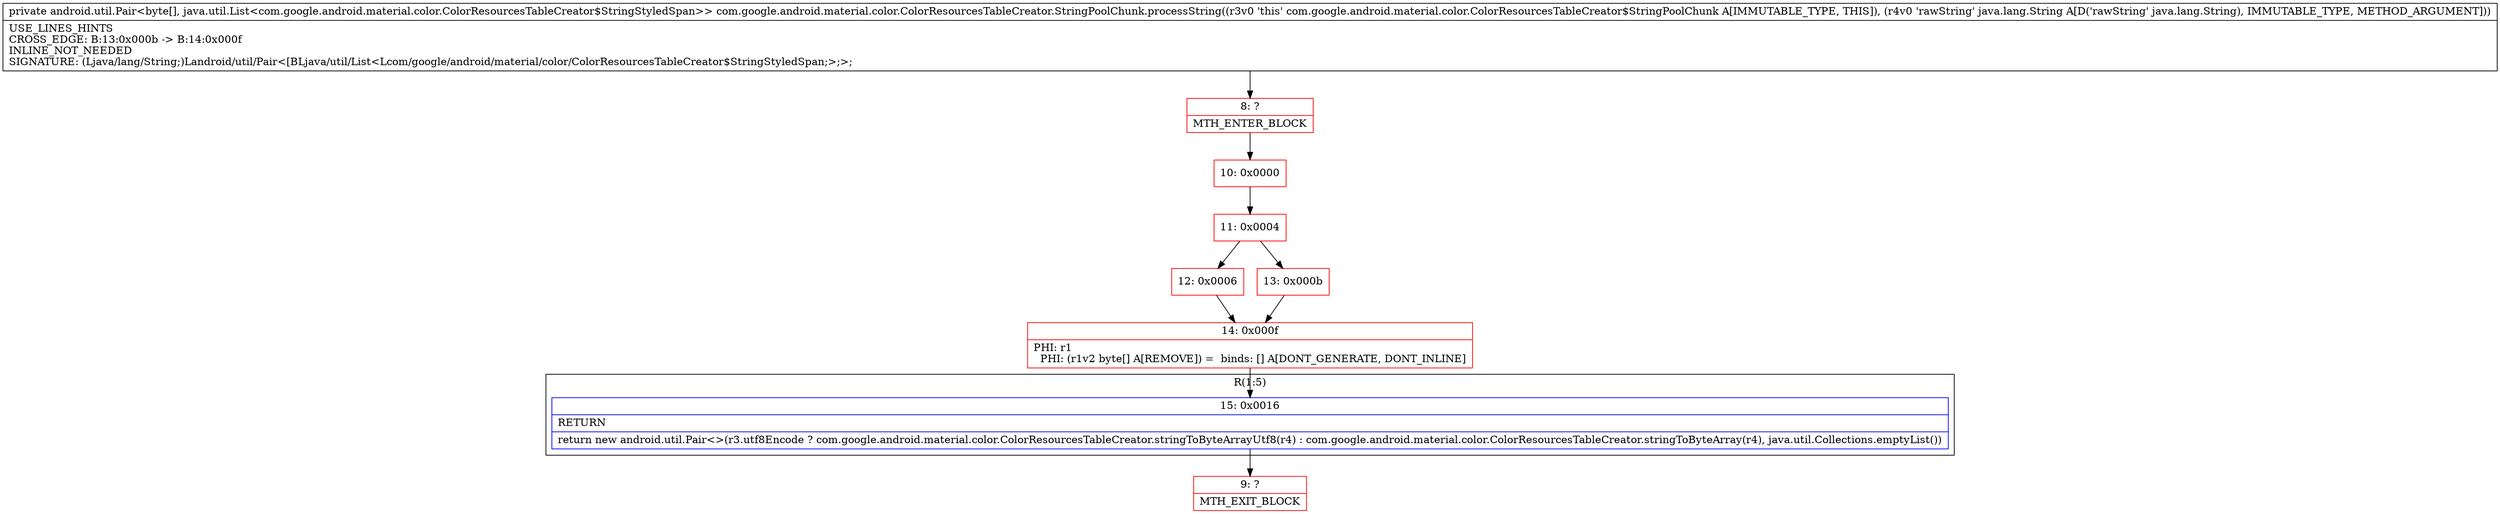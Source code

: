 digraph "CFG forcom.google.android.material.color.ColorResourcesTableCreator.StringPoolChunk.processString(Ljava\/lang\/String;)Landroid\/util\/Pair;" {
subgraph cluster_Region_1038610693 {
label = "R(1:5)";
node [shape=record,color=blue];
Node_15 [shape=record,label="{15\:\ 0x0016|RETURN\l|return new android.util.Pair\<\>(r3.utf8Encode ? com.google.android.material.color.ColorResourcesTableCreator.stringToByteArrayUtf8(r4) : com.google.android.material.color.ColorResourcesTableCreator.stringToByteArray(r4), java.util.Collections.emptyList())\l}"];
}
Node_8 [shape=record,color=red,label="{8\:\ ?|MTH_ENTER_BLOCK\l}"];
Node_10 [shape=record,color=red,label="{10\:\ 0x0000}"];
Node_11 [shape=record,color=red,label="{11\:\ 0x0004}"];
Node_12 [shape=record,color=red,label="{12\:\ 0x0006}"];
Node_14 [shape=record,color=red,label="{14\:\ 0x000f|PHI: r1 \l  PHI: (r1v2 byte[] A[REMOVE]) =  binds: [] A[DONT_GENERATE, DONT_INLINE]\l}"];
Node_9 [shape=record,color=red,label="{9\:\ ?|MTH_EXIT_BLOCK\l}"];
Node_13 [shape=record,color=red,label="{13\:\ 0x000b}"];
MethodNode[shape=record,label="{private android.util.Pair\<byte[], java.util.List\<com.google.android.material.color.ColorResourcesTableCreator$StringStyledSpan\>\> com.google.android.material.color.ColorResourcesTableCreator.StringPoolChunk.processString((r3v0 'this' com.google.android.material.color.ColorResourcesTableCreator$StringPoolChunk A[IMMUTABLE_TYPE, THIS]), (r4v0 'rawString' java.lang.String A[D('rawString' java.lang.String), IMMUTABLE_TYPE, METHOD_ARGUMENT]))  | USE_LINES_HINTS\lCROSS_EDGE: B:13:0x000b \-\> B:14:0x000f\lINLINE_NOT_NEEDED\lSIGNATURE: (Ljava\/lang\/String;)Landroid\/util\/Pair\<[BLjava\/util\/List\<Lcom\/google\/android\/material\/color\/ColorResourcesTableCreator$StringStyledSpan;\>;\>;\l}"];
MethodNode -> Node_8;Node_15 -> Node_9;
Node_8 -> Node_10;
Node_10 -> Node_11;
Node_11 -> Node_12;
Node_11 -> Node_13;
Node_12 -> Node_14;
Node_14 -> Node_15;
Node_13 -> Node_14;
}

